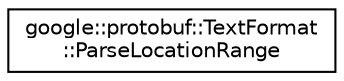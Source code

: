 digraph "类继承关系图"
{
 // LATEX_PDF_SIZE
  edge [fontname="Helvetica",fontsize="10",labelfontname="Helvetica",labelfontsize="10"];
  node [fontname="Helvetica",fontsize="10",shape=record];
  rankdir="LR";
  Node0 [label="google::protobuf::TextFormat\l::ParseLocationRange",height=0.2,width=0.4,color="black", fillcolor="white", style="filled",URL="$structgoogle_1_1protobuf_1_1TextFormat_1_1ParseLocationRange.html",tooltip=" "];
}
